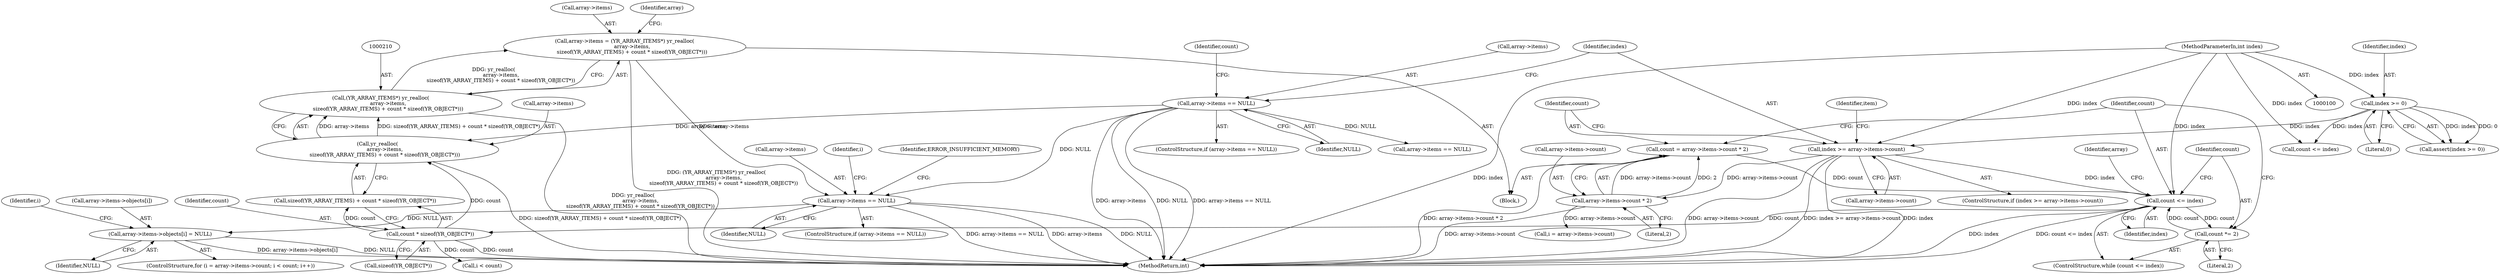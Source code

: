 digraph "0_yara_4a342f01e5439b9bb901aff1c6c23c536baeeb3f_0@array" {
"1000243" [label="(Call,array->items->objects[i] = NULL)"];
"1000223" [label="(Call,array->items == NULL)"];
"1000205" [label="(Call,array->items = (YR_ARRAY_ITEMS*) yr_realloc(\n         array->items,\n         sizeof(YR_ARRAY_ITEMS) + count * sizeof(YR_OBJECT*)))"];
"1000209" [label="(Call,(YR_ARRAY_ITEMS*) yr_realloc(\n         array->items,\n         sizeof(YR_ARRAY_ITEMS) + count * sizeof(YR_OBJECT*)))"];
"1000211" [label="(Call,yr_realloc(\n         array->items,\n         sizeof(YR_ARRAY_ITEMS) + count * sizeof(YR_OBJECT*)))"];
"1000123" [label="(Call,array->items == NULL)"];
"1000218" [label="(Call,count * sizeof(YR_OBJECT*))"];
"1000199" [label="(Call,count <= index)"];
"1000189" [label="(Call,count = array->items->count * 2)"];
"1000191" [label="(Call,array->items->count * 2)"];
"1000181" [label="(Call,index >= array->items->count)"];
"1000109" [label="(Call,index >= 0)"];
"1000103" [label="(MethodParameterIn,int index)"];
"1000202" [label="(Call,count *= 2)"];
"1000192" [label="(Call,array->items->count)"];
"1000198" [label="(ControlStructure,while (count <= index))"];
"1000209" [label="(Call,(YR_ARRAY_ITEMS*) yr_realloc(\n         array->items,\n         sizeof(YR_ARRAY_ITEMS) + count * sizeof(YR_OBJECT*)))"];
"1000183" [label="(Call,array->items->count)"];
"1000199" [label="(Call,count <= index)"];
"1000227" [label="(Identifier,NULL)"];
"1000212" [label="(Call,array->items)"];
"1000218" [label="(Call,count * sizeof(YR_OBJECT*))"];
"1000190" [label="(Identifier,count)"];
"1000211" [label="(Call,yr_realloc(\n         array->items,\n         sizeof(YR_ARRAY_ITEMS) + count * sizeof(YR_OBJECT*)))"];
"1000200" [label="(Identifier,count)"];
"1000205" [label="(Call,array->items = (YR_ARRAY_ITEMS*) yr_realloc(\n         array->items,\n         sizeof(YR_ARRAY_ITEMS) + count * sizeof(YR_OBJECT*)))"];
"1000108" [label="(Call,assert(index >= 0))"];
"1000122" [label="(ControlStructure,if (array->items == NULL))"];
"1000123" [label="(Call,array->items == NULL)"];
"1000197" [label="(Literal,2)"];
"1000182" [label="(Identifier,index)"];
"1000219" [label="(Identifier,count)"];
"1000238" [label="(Call,i < count)"];
"1000222" [label="(ControlStructure,if (array->items == NULL))"];
"1000181" [label="(Call,index >= array->items->count)"];
"1000261" [label="(Identifier,item)"];
"1000188" [label="(Block,)"];
"1000130" [label="(Identifier,count)"];
"1000191" [label="(Call,array->items->count * 2)"];
"1000231" [label="(Call,i = array->items->count)"];
"1000251" [label="(Identifier,NULL)"];
"1000111" [label="(Literal,0)"];
"1000110" [label="(Identifier,index)"];
"1000242" [label="(Identifier,i)"];
"1000202" [label="(Call,count *= 2)"];
"1000201" [label="(Identifier,index)"];
"1000223" [label="(Call,array->items == NULL)"];
"1000230" [label="(ControlStructure,for (i = array->items->count; i < count; i++))"];
"1000189" [label="(Call,count = array->items->count * 2)"];
"1000206" [label="(Call,array->items)"];
"1000133" [label="(Call,count <= index)"];
"1000229" [label="(Identifier,ERROR_INSUFFICIENT_MEMORY)"];
"1000244" [label="(Call,array->items->objects[i])"];
"1000224" [label="(Call,array->items)"];
"1000103" [label="(MethodParameterIn,int index)"];
"1000232" [label="(Identifier,i)"];
"1000180" [label="(ControlStructure,if (index >= array->items->count))"];
"1000275" [label="(MethodReturn,int)"];
"1000127" [label="(Identifier,NULL)"];
"1000220" [label="(Call,sizeof(YR_OBJECT*))"];
"1000207" [label="(Identifier,array)"];
"1000109" [label="(Call,index >= 0)"];
"1000203" [label="(Identifier,count)"];
"1000204" [label="(Literal,2)"];
"1000215" [label="(Call,sizeof(YR_ARRAY_ITEMS) + count * sizeof(YR_OBJECT*))"];
"1000154" [label="(Call,array->items == NULL)"];
"1000225" [label="(Identifier,array)"];
"1000124" [label="(Call,array->items)"];
"1000243" [label="(Call,array->items->objects[i] = NULL)"];
"1000243" -> "1000230"  [label="AST: "];
"1000243" -> "1000251"  [label="CFG: "];
"1000244" -> "1000243"  [label="AST: "];
"1000251" -> "1000243"  [label="AST: "];
"1000242" -> "1000243"  [label="CFG: "];
"1000243" -> "1000275"  [label="DDG: NULL"];
"1000243" -> "1000275"  [label="DDG: array->items->objects[i]"];
"1000223" -> "1000243"  [label="DDG: NULL"];
"1000223" -> "1000222"  [label="AST: "];
"1000223" -> "1000227"  [label="CFG: "];
"1000224" -> "1000223"  [label="AST: "];
"1000227" -> "1000223"  [label="AST: "];
"1000229" -> "1000223"  [label="CFG: "];
"1000232" -> "1000223"  [label="CFG: "];
"1000223" -> "1000275"  [label="DDG: NULL"];
"1000223" -> "1000275"  [label="DDG: array->items == NULL"];
"1000223" -> "1000275"  [label="DDG: array->items"];
"1000205" -> "1000223"  [label="DDG: array->items"];
"1000123" -> "1000223"  [label="DDG: NULL"];
"1000205" -> "1000188"  [label="AST: "];
"1000205" -> "1000209"  [label="CFG: "];
"1000206" -> "1000205"  [label="AST: "];
"1000209" -> "1000205"  [label="AST: "];
"1000225" -> "1000205"  [label="CFG: "];
"1000205" -> "1000275"  [label="DDG: (YR_ARRAY_ITEMS*) yr_realloc(\n         array->items,\n         sizeof(YR_ARRAY_ITEMS) + count * sizeof(YR_OBJECT*))"];
"1000209" -> "1000205"  [label="DDG: yr_realloc(\n         array->items,\n         sizeof(YR_ARRAY_ITEMS) + count * sizeof(YR_OBJECT*))"];
"1000209" -> "1000211"  [label="CFG: "];
"1000210" -> "1000209"  [label="AST: "];
"1000211" -> "1000209"  [label="AST: "];
"1000209" -> "1000275"  [label="DDG: yr_realloc(\n         array->items,\n         sizeof(YR_ARRAY_ITEMS) + count * sizeof(YR_OBJECT*))"];
"1000211" -> "1000209"  [label="DDG: array->items"];
"1000211" -> "1000209"  [label="DDG: sizeof(YR_ARRAY_ITEMS) + count * sizeof(YR_OBJECT*)"];
"1000211" -> "1000215"  [label="CFG: "];
"1000212" -> "1000211"  [label="AST: "];
"1000215" -> "1000211"  [label="AST: "];
"1000211" -> "1000275"  [label="DDG: sizeof(YR_ARRAY_ITEMS) + count * sizeof(YR_OBJECT*)"];
"1000123" -> "1000211"  [label="DDG: array->items"];
"1000218" -> "1000211"  [label="DDG: count"];
"1000123" -> "1000122"  [label="AST: "];
"1000123" -> "1000127"  [label="CFG: "];
"1000124" -> "1000123"  [label="AST: "];
"1000127" -> "1000123"  [label="AST: "];
"1000130" -> "1000123"  [label="CFG: "];
"1000182" -> "1000123"  [label="CFG: "];
"1000123" -> "1000275"  [label="DDG: NULL"];
"1000123" -> "1000275"  [label="DDG: array->items == NULL"];
"1000123" -> "1000275"  [label="DDG: array->items"];
"1000123" -> "1000154"  [label="DDG: NULL"];
"1000218" -> "1000215"  [label="AST: "];
"1000218" -> "1000220"  [label="CFG: "];
"1000219" -> "1000218"  [label="AST: "];
"1000220" -> "1000218"  [label="AST: "];
"1000215" -> "1000218"  [label="CFG: "];
"1000218" -> "1000275"  [label="DDG: count"];
"1000218" -> "1000215"  [label="DDG: count"];
"1000199" -> "1000218"  [label="DDG: count"];
"1000218" -> "1000238"  [label="DDG: count"];
"1000199" -> "1000198"  [label="AST: "];
"1000199" -> "1000201"  [label="CFG: "];
"1000200" -> "1000199"  [label="AST: "];
"1000201" -> "1000199"  [label="AST: "];
"1000203" -> "1000199"  [label="CFG: "];
"1000207" -> "1000199"  [label="CFG: "];
"1000199" -> "1000275"  [label="DDG: count <= index"];
"1000199" -> "1000275"  [label="DDG: index"];
"1000189" -> "1000199"  [label="DDG: count"];
"1000202" -> "1000199"  [label="DDG: count"];
"1000181" -> "1000199"  [label="DDG: index"];
"1000103" -> "1000199"  [label="DDG: index"];
"1000199" -> "1000202"  [label="DDG: count"];
"1000189" -> "1000188"  [label="AST: "];
"1000189" -> "1000191"  [label="CFG: "];
"1000190" -> "1000189"  [label="AST: "];
"1000191" -> "1000189"  [label="AST: "];
"1000200" -> "1000189"  [label="CFG: "];
"1000189" -> "1000275"  [label="DDG: array->items->count * 2"];
"1000191" -> "1000189"  [label="DDG: array->items->count"];
"1000191" -> "1000189"  [label="DDG: 2"];
"1000191" -> "1000197"  [label="CFG: "];
"1000192" -> "1000191"  [label="AST: "];
"1000197" -> "1000191"  [label="AST: "];
"1000191" -> "1000275"  [label="DDG: array->items->count"];
"1000181" -> "1000191"  [label="DDG: array->items->count"];
"1000191" -> "1000231"  [label="DDG: array->items->count"];
"1000181" -> "1000180"  [label="AST: "];
"1000181" -> "1000183"  [label="CFG: "];
"1000182" -> "1000181"  [label="AST: "];
"1000183" -> "1000181"  [label="AST: "];
"1000190" -> "1000181"  [label="CFG: "];
"1000261" -> "1000181"  [label="CFG: "];
"1000181" -> "1000275"  [label="DDG: index >= array->items->count"];
"1000181" -> "1000275"  [label="DDG: index"];
"1000181" -> "1000275"  [label="DDG: array->items->count"];
"1000109" -> "1000181"  [label="DDG: index"];
"1000103" -> "1000181"  [label="DDG: index"];
"1000109" -> "1000108"  [label="AST: "];
"1000109" -> "1000111"  [label="CFG: "];
"1000110" -> "1000109"  [label="AST: "];
"1000111" -> "1000109"  [label="AST: "];
"1000108" -> "1000109"  [label="CFG: "];
"1000109" -> "1000108"  [label="DDG: index"];
"1000109" -> "1000108"  [label="DDG: 0"];
"1000103" -> "1000109"  [label="DDG: index"];
"1000109" -> "1000133"  [label="DDG: index"];
"1000103" -> "1000100"  [label="AST: "];
"1000103" -> "1000275"  [label="DDG: index"];
"1000103" -> "1000133"  [label="DDG: index"];
"1000202" -> "1000198"  [label="AST: "];
"1000202" -> "1000204"  [label="CFG: "];
"1000203" -> "1000202"  [label="AST: "];
"1000204" -> "1000202"  [label="AST: "];
"1000200" -> "1000202"  [label="CFG: "];
}
